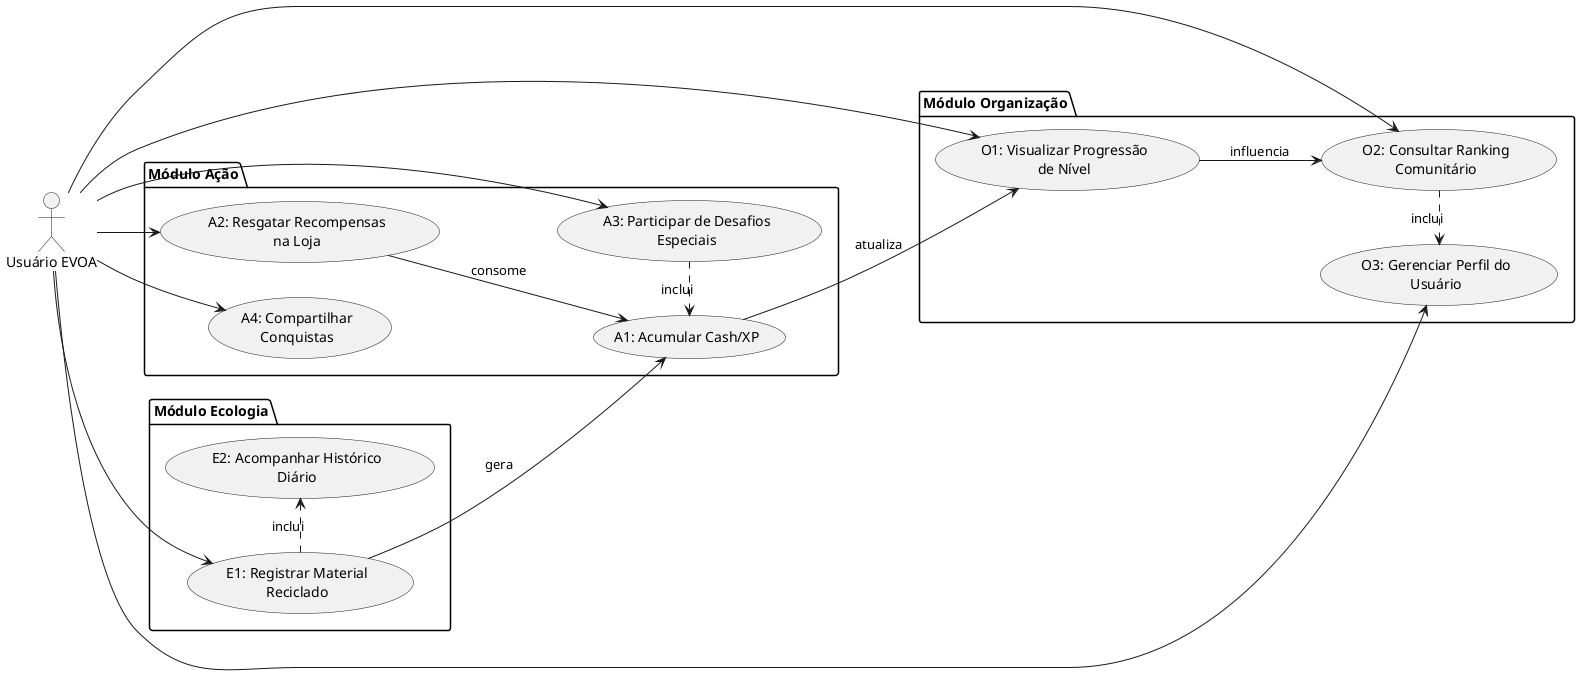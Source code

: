 @startuml casos_uso

left to right direction

actor "Usuário EVOA" as usuario

package "Módulo Ecologia" as ecologia {
  usecase "E1: Registrar Material\nReciclado" as UC1
  usecase "E2: Acompanhar Histórico\nDiário" as UC2
}

package "Módulo Organização" as organizacao {
  usecase "O1: Visualizar Progressão\nde Nível" as UC8
  usecase "O2: Consultar Ranking\nComunitário" as UC9
  usecase "O3: Gerenciar Perfil do\nUsuário" as UC10
}

package "Módulo Ação" as acao {
  usecase "A1: Acumular Cash/XP" as UC11
  usecase "A2: Resgatar Recompensas\nna Loja" as UC12
  usecase "A3: Participar de Desafios\nEspeciais" as UC13
  usecase "A4: Compartilhar\nConquistas" as UC14
}

usuario --> UC1
usuario --> UC8
usuario --> UC9
usuario --> UC10
usuario --> UC12
usuario --> UC13
usuario --> UC14

UC1 --> UC11 : gera
UC11 --> UC8 : atualiza
UC8 --> UC9 : influencia
UC12 --> UC11 : consome

UC1 .> UC2 : inclui
UC9 .> UC10 : inclui
UC13 .> UC11 : inclui

@enduml